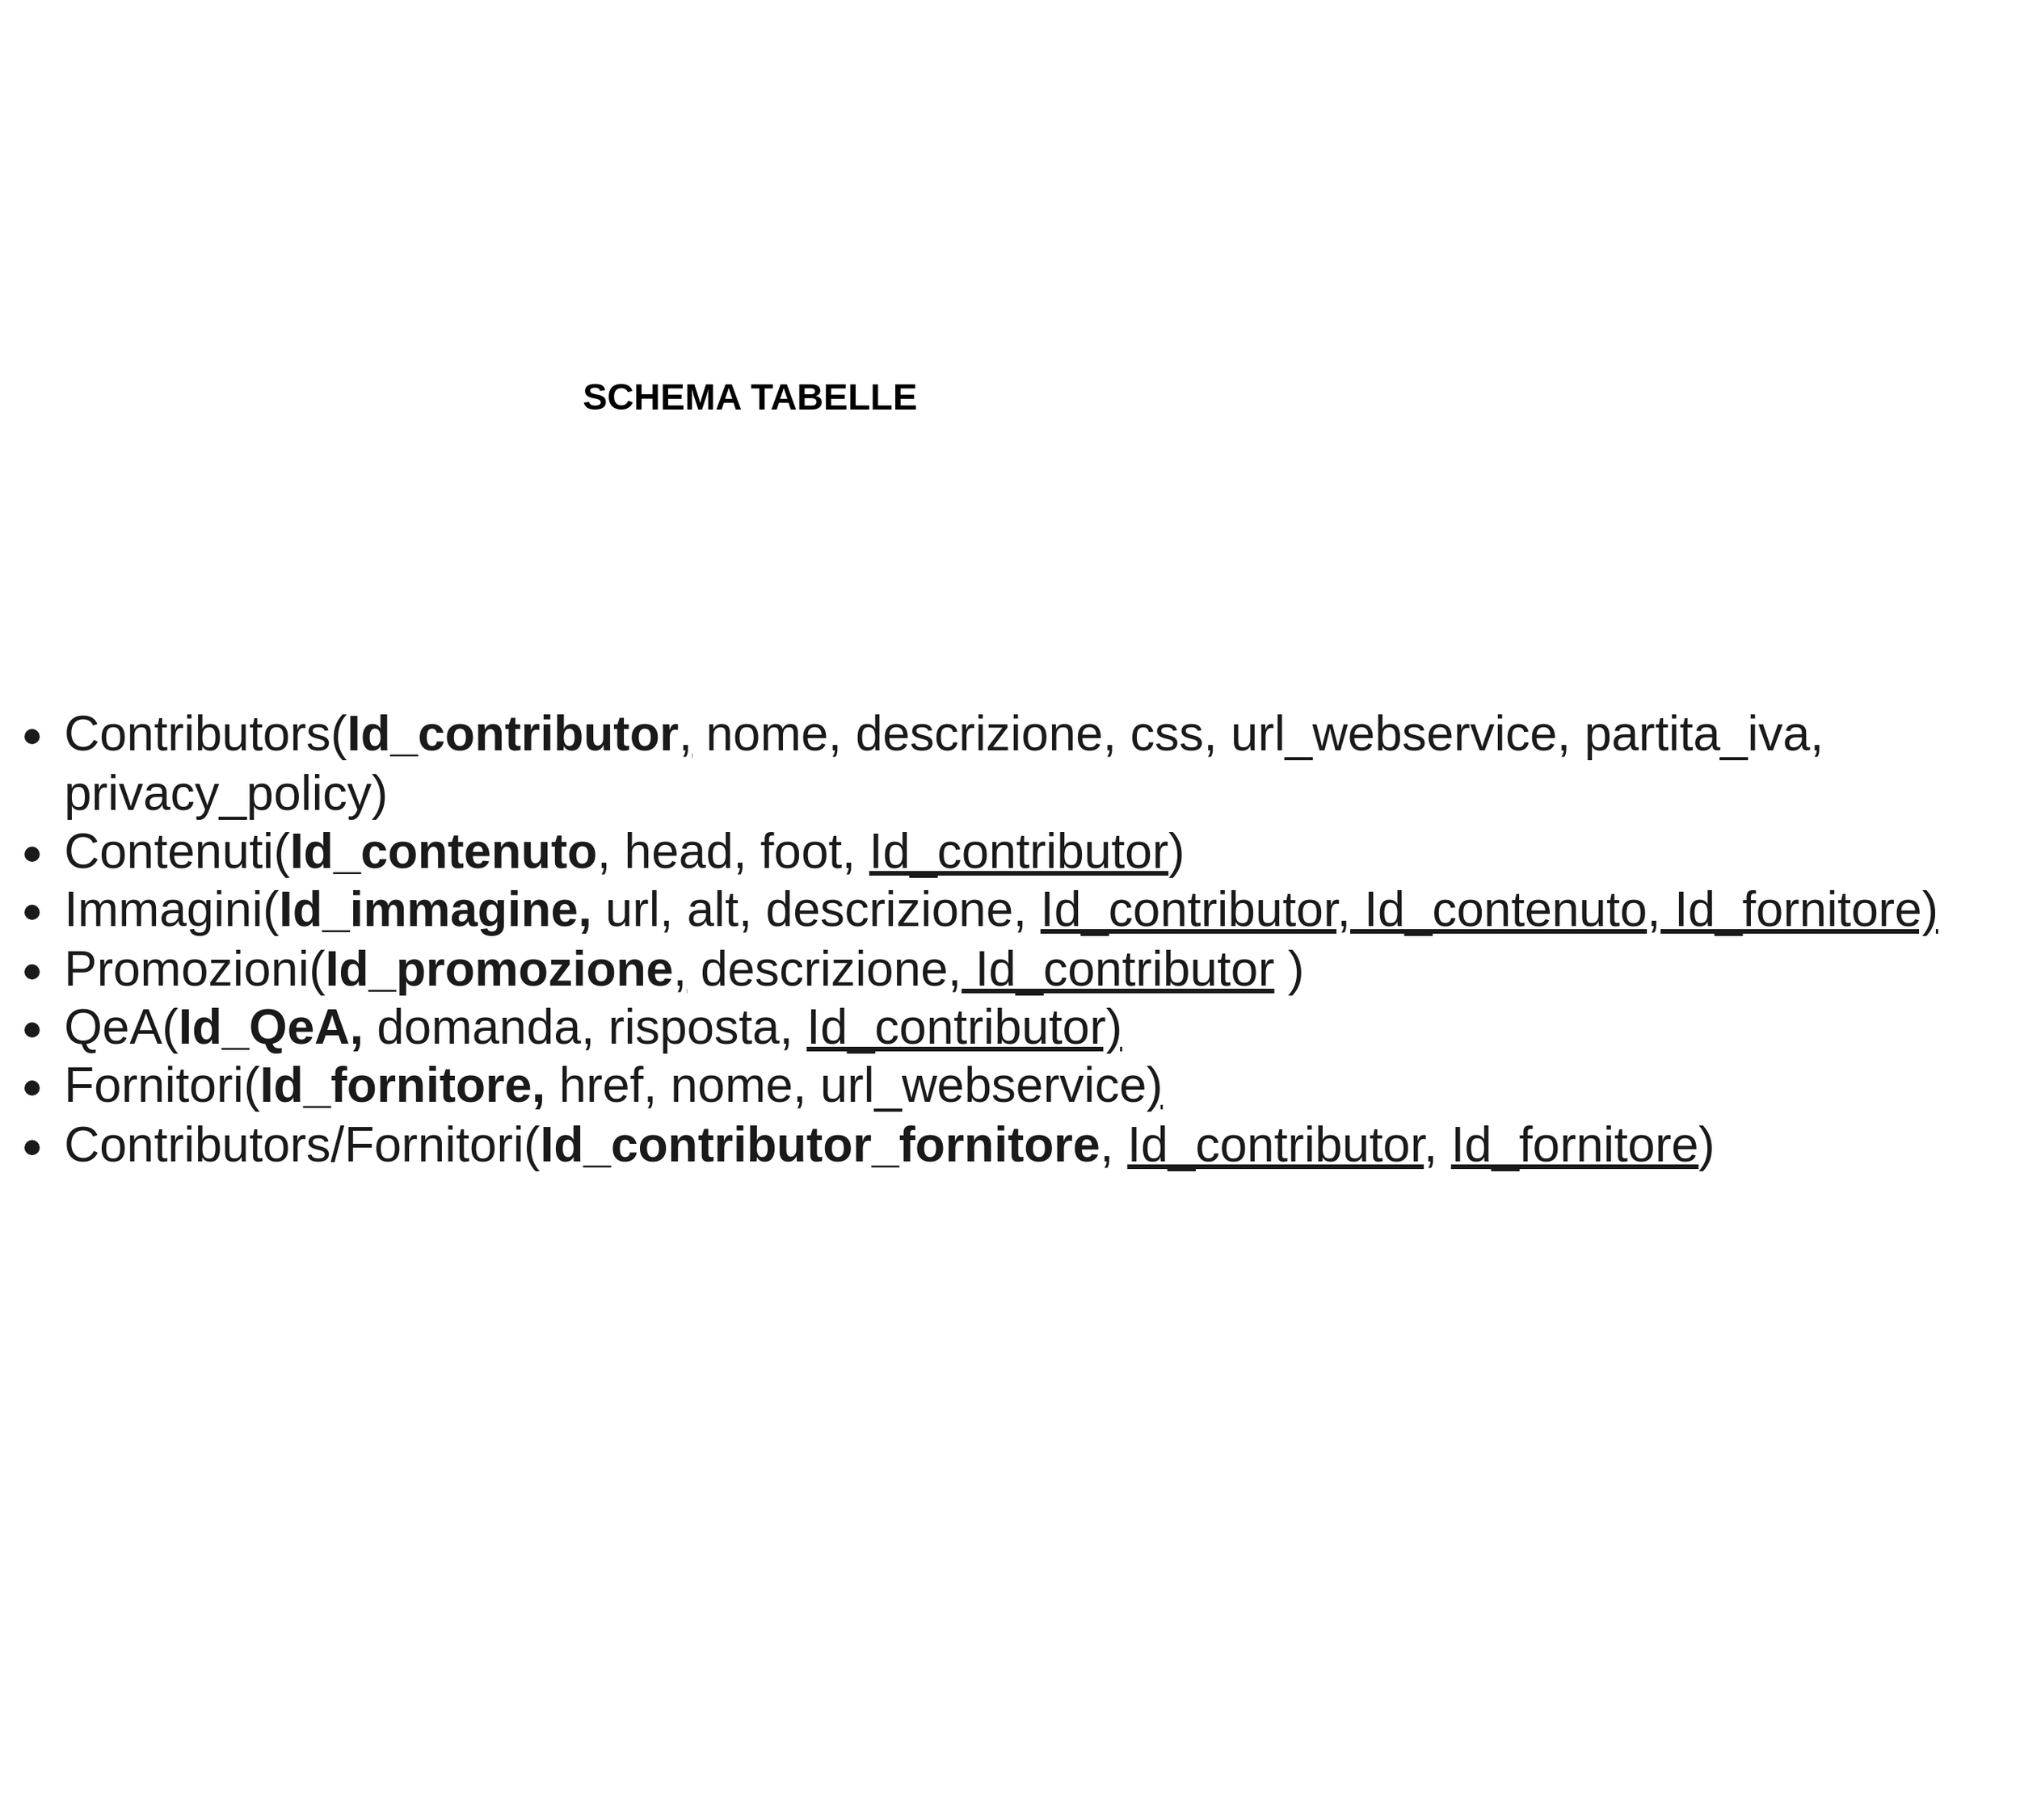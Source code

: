 <mxfile version="14.7.0" type="github">
  <diagram id="9KTdAFgDJ_vjZ0cEy5rP" name="Page-1">
    <mxGraphModel dx="1577" dy="928" grid="1" gridSize="10" guides="1" tooltips="1" connect="1" arrows="1" fold="1" page="1" pageScale="1" pageWidth="3300" pageHeight="4681" math="0" shadow="0">
      <root>
        <mxCell id="0" />
        <mxCell id="1" parent="0" />
        <mxCell id="NzD18jO2ASg_sLe6eNkF-1" value="&lt;div&gt;&lt;br&gt;&lt;/div&gt;&lt;ul style=&quot;font-size: 32px&quot;&gt;&lt;li style=&quot;font-size: 32px&quot;&gt;Contributors(&lt;b&gt;Id_contributor&lt;/b&gt;&lt;u&gt;,&lt;/u&gt;&amp;nbsp;nome, descrizione, css, url_webservice, partita_iva, privacy_policy)&lt;/li&gt;&lt;li&gt;Contenuti(&lt;b&gt;Id_contenuto&lt;/b&gt;&lt;u&gt;,&lt;/u&gt;&amp;nbsp;head, foot,&amp;nbsp;&lt;u&gt;Id_contributor&lt;/u&gt;)&lt;/li&gt;&lt;li style=&quot;font-size: 32px&quot;&gt;Immagini(&lt;b&gt;Id_immagine, &lt;/b&gt;url, alt, descrizione,&amp;nbsp;&lt;u&gt;Id_contributor, Id_contenuto, Id_fornitore)&lt;/u&gt;&lt;/li&gt;&lt;li style=&quot;font-size: 32px&quot;&gt;Promozioni(&lt;b&gt;Id_promozione&lt;/b&gt;&lt;u&gt;,&lt;/u&gt;&amp;nbsp;descrizione,&lt;u&gt;&amp;nbsp;Id_contributor&lt;/u&gt; )&lt;/li&gt;&lt;li style=&quot;font-size: 32px&quot;&gt;QeA(&lt;b&gt;Id_QeA,&lt;/b&gt;&amp;nbsp;domanda, risposta,&amp;nbsp;&lt;u&gt;Id_contributor)&lt;/u&gt;&lt;/li&gt;&lt;li style=&quot;font-size: 32px&quot;&gt;Fornitori(&lt;b&gt;Id_fornitore, &lt;/b&gt;href, nome, url_webservice&lt;u&gt;)&lt;/u&gt;&lt;/li&gt;&lt;li style=&quot;font-size: 32px&quot;&gt;Contributors/Fornitori(&lt;b&gt;Id_contributor_fornitore&lt;/b&gt;, &lt;u&gt;Id_contributor&lt;/u&gt;, &lt;u&gt;Id_fornitore&lt;/u&gt;)&lt;/li&gt;&lt;/ul&gt;" style="text;strokeColor=none;fillColor=none;html=1;whiteSpace=wrap;verticalAlign=middle;overflow=hidden;rounded=0;sketch=0;fontColor=#1A1A1A;fontSize=32;" parent="1" vertex="1">
          <mxGeometry x="220" y="330" width="1320" height="1190" as="geometry" />
        </mxCell>
        <mxCell id="NzD18jO2ASg_sLe6eNkF-2" value="SCHEMA TABELLE" style="text;strokeColor=none;fillColor=none;html=1;fontSize=24;fontStyle=1;verticalAlign=middle;align=center;rounded=0;sketch=0;" parent="1" vertex="1">
          <mxGeometry x="660" y="570" width="100" height="40" as="geometry" />
        </mxCell>
      </root>
    </mxGraphModel>
  </diagram>
</mxfile>
